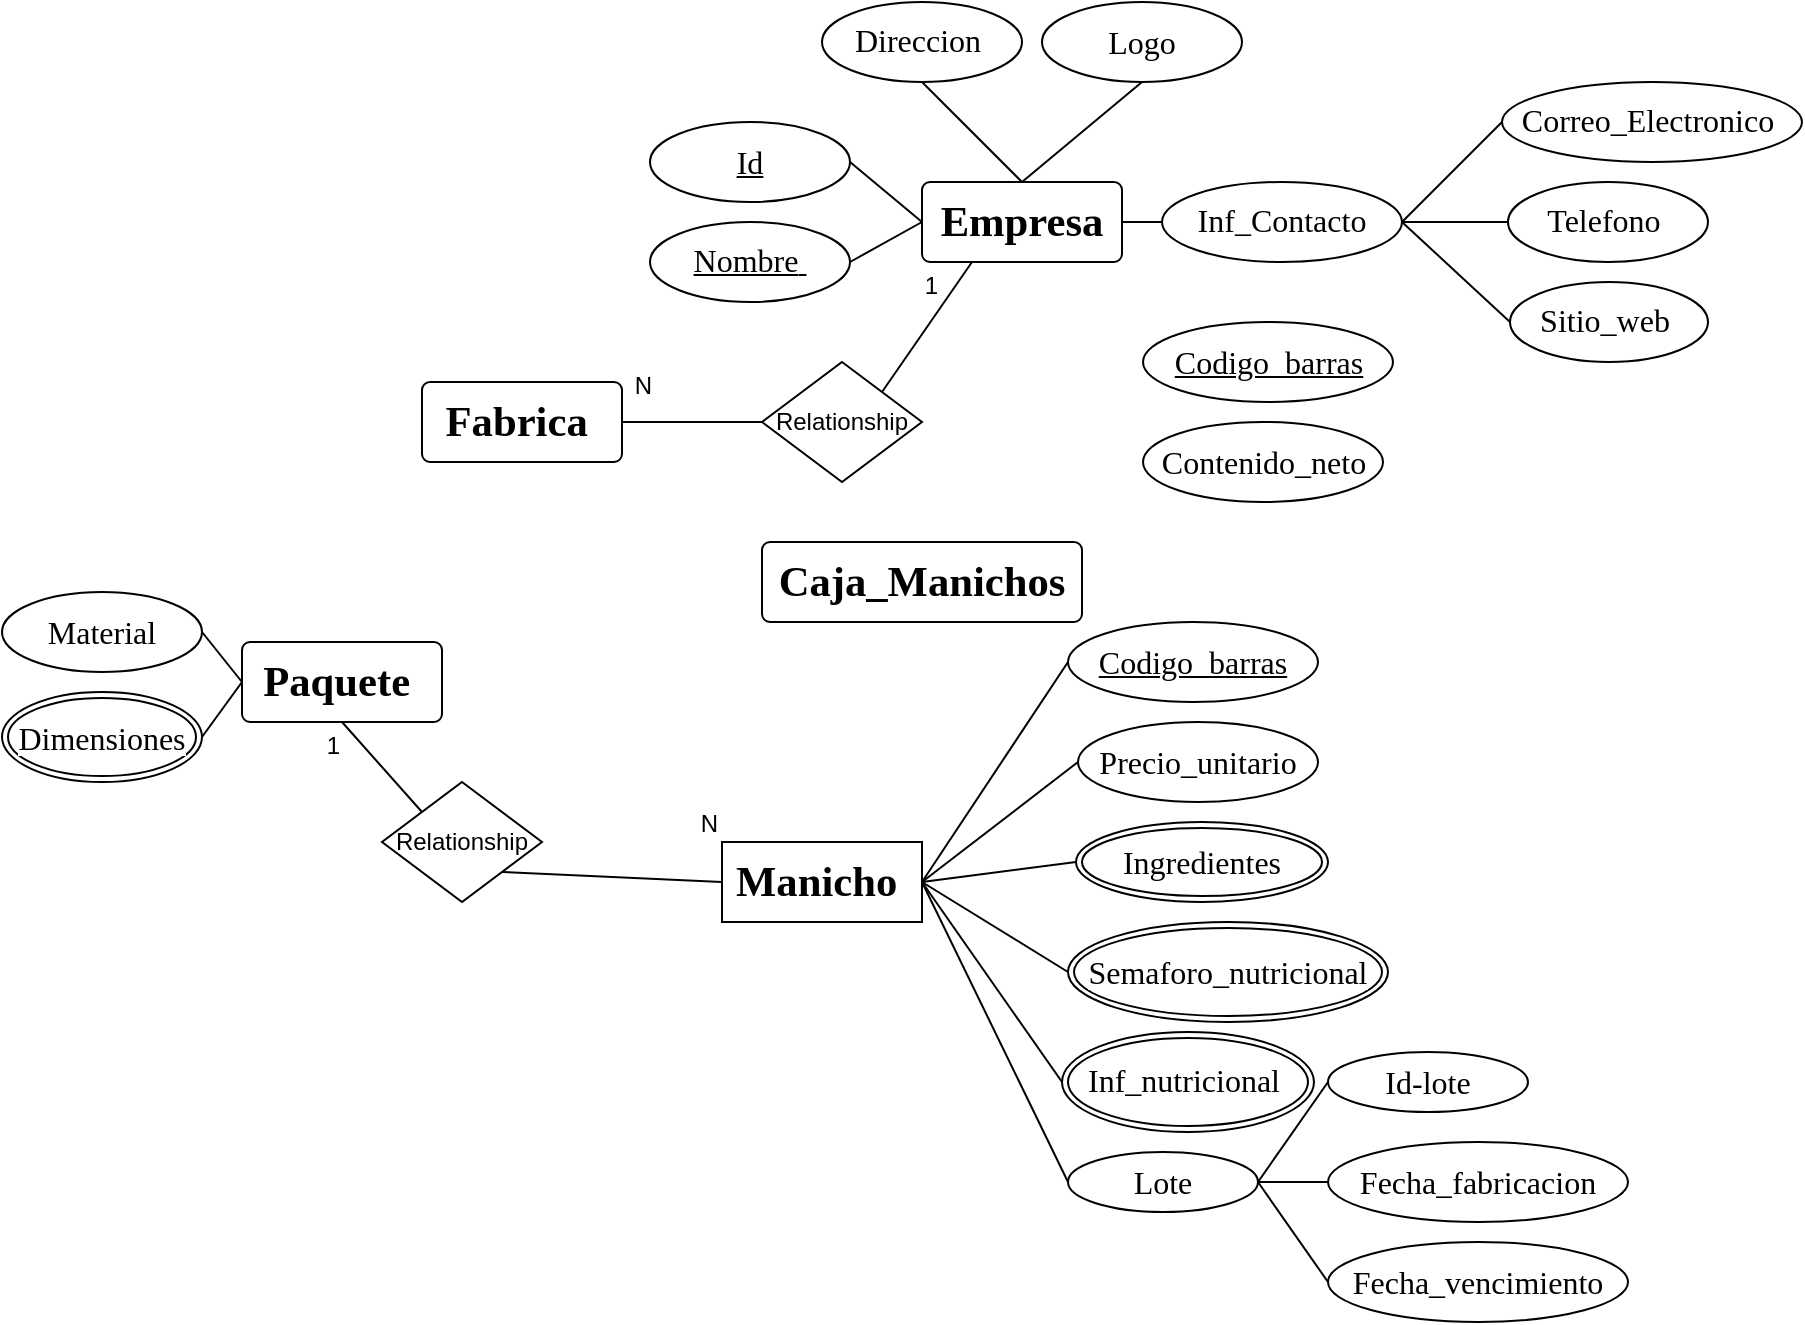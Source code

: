 <mxfile version="25.0.1">
  <diagram name="Página-1" id="6qUg1oYqnROrhwcaI_9E">
    <mxGraphModel dx="1120" dy="468" grid="1" gridSize="10" guides="1" tooltips="1" connect="1" arrows="1" fold="1" page="1" pageScale="1" pageWidth="827" pageHeight="1169" math="0" shadow="0">
      <root>
        <mxCell id="0" />
        <mxCell id="1" parent="0" />
        <mxCell id="Achjpn-_XmZuxDq3fCtZ-1" value="&lt;span style=&quot;-webkit-user-drag: none; -webkit-tap-highlight-color: transparent; margin: 0px; padding: 0px; user-select: text; font-size: 16pt; text-align: left; white-space-collapse: preserve; background-color: rgb(255, 255, 255); line-height: 29.062px; font-family: &amp;quot;Times New Roman&amp;quot;, &amp;quot;Times New Roman_EmbeddedFont&amp;quot;, &amp;quot;Times New Roman_MSFontService&amp;quot;, serif; font-weight: bold; font-variant-ligatures: none !important;&quot; class=&quot;TextRun SCXW74361464 BCX0&quot; lang=&quot;ES-ES&quot; data-contrast=&quot;auto&quot;&gt;&lt;span style=&quot;-webkit-user-drag: none; -webkit-tap-highlight-color: transparent; margin: 0px; padding: 0px; user-select: text;&quot; class=&quot;NormalTextRun SCXW74361464 BCX0&quot;&gt;Manicho&lt;/span&gt;&lt;/span&gt;&lt;span style=&quot;-webkit-user-drag: none; -webkit-tap-highlight-color: transparent; margin: 0px; padding: 0px; user-select: text; font-size: 16pt; text-align: left; white-space-collapse: preserve; background-color: rgb(255, 255, 255); line-height: 29.062px; font-family: &amp;quot;Times New Roman&amp;quot;, &amp;quot;Times New Roman_EmbeddedFont&amp;quot;, &amp;quot;Times New Roman_MSFontService&amp;quot;, serif;&quot; data-ccp-props=&quot;{}&quot; class=&quot;EOP SCXW74361464 BCX0&quot;&gt;&amp;nbsp;&lt;/span&gt;" style="whiteSpace=wrap;html=1;align=center;" vertex="1" parent="1">
          <mxGeometry x="450" y="460" width="100" height="40" as="geometry" />
        </mxCell>
        <mxCell id="Achjpn-_XmZuxDq3fCtZ-3" value="&lt;span style=&quot;white-space-collapse: preserve; -webkit-user-drag: none; -webkit-tap-highlight-color: transparent; margin: 0px; padding: 0px; user-select: text; font-size: 16pt; text-align: left; background-color: rgb(255, 255, 255); line-height: 29.062px; font-family: &amp;quot;Times New Roman&amp;quot;, &amp;quot;Times New Roman_EmbeddedFont&amp;quot;, &amp;quot;Times New Roman_MSFontService&amp;quot;, serif; font-weight: bold; font-variant-ligatures: none !important;&quot; class=&quot;TextRun SCXW247055839 BCX0&quot; lang=&quot;ES-ES&quot; data-contrast=&quot;auto&quot;&gt;&lt;span style=&quot;-webkit-user-drag: none; -webkit-tap-highlight-color: transparent; margin: 0px; padding: 0px; user-select: text;&quot; class=&quot;NormalTextRun SCXW247055839 BCX0&quot;&gt;Fabrica&lt;/span&gt;&lt;/span&gt;&lt;span style=&quot;white-space-collapse: preserve; -webkit-user-drag: none; -webkit-tap-highlight-color: transparent; margin: 0px; padding: 0px; user-select: text; font-size: 16pt; text-align: left; background-color: rgb(255, 255, 255); line-height: 29.062px; font-family: &amp;quot;Times New Roman&amp;quot;, &amp;quot;Times New Roman_EmbeddedFont&amp;quot;, &amp;quot;Times New Roman_MSFontService&amp;quot;, serif;&quot; data-ccp-props=&quot;{}&quot; class=&quot;EOP SCXW247055839 BCX0&quot;&gt;&amp;nbsp;&lt;/span&gt;" style="rounded=1;arcSize=10;whiteSpace=wrap;html=1;align=center;" vertex="1" parent="1">
          <mxGeometry x="300" y="230" width="100" height="40" as="geometry" />
        </mxCell>
        <mxCell id="Achjpn-_XmZuxDq3fCtZ-5" value="&lt;span style=&quot;-webkit-user-drag: none; -webkit-tap-highlight-color: transparent; margin: 0px; padding: 0px; user-select: text; font-size: 12pt; text-align: left; white-space-collapse: preserve; background-color: rgb(255, 255, 255); line-height: 20.925px; font-family: &amp;quot;Times New Roman&amp;quot;, &amp;quot;Times New Roman_EmbeddedFont&amp;quot;, &amp;quot;Times New Roman_MSFontService&amp;quot;, serif; font-variant-ligatures: none !important;&quot; class=&quot;TextRun SCXW205281386 BCX0&quot; lang=&quot;ES-ES&quot; data-contrast=&quot;auto&quot;&gt;&lt;span style=&quot;-webkit-user-drag: none; -webkit-tap-highlight-color: transparent; margin: 0px; padding: 0px; user-select: text;&quot; class=&quot;NormalTextRun SCXW205281386 BCX0&quot;&gt;Direccion&lt;/span&gt;&lt;/span&gt;&lt;span style=&quot;-webkit-user-drag: none; -webkit-tap-highlight-color: transparent; margin: 0px; padding: 0px; user-select: text; font-size: 12pt; text-align: left; white-space-collapse: preserve; background-color: rgb(255, 255, 255); line-height: 20.925px; font-family: &amp;quot;Times New Roman&amp;quot;, &amp;quot;Times New Roman_EmbeddedFont&amp;quot;, &amp;quot;Times New Roman_MSFontService&amp;quot;, serif;&quot; data-ccp-props=&quot;{&amp;quot;134233117&amp;quot;:false,&amp;quot;134233118&amp;quot;:false,&amp;quot;335559738&amp;quot;:0,&amp;quot;335559739&amp;quot;:0}&quot; class=&quot;EOP SCXW205281386 BCX0&quot;&gt;&amp;nbsp;&lt;/span&gt;" style="ellipse;whiteSpace=wrap;html=1;align=center;" vertex="1" parent="1">
          <mxGeometry x="500" y="40" width="100" height="40" as="geometry" />
        </mxCell>
        <mxCell id="Achjpn-_XmZuxDq3fCtZ-7" value="&lt;span style=&quot;white-space-collapse: preserve; -webkit-user-drag: none; -webkit-tap-highlight-color: transparent; margin: 0px; padding: 0px; user-select: text; font-size: 12pt; text-align: left; background-color: rgb(255, 255, 255); line-height: 20.925px; font-family: &amp;quot;Times New Roman&amp;quot;, &amp;quot;Times New Roman_EmbeddedFont&amp;quot;, &amp;quot;Times New Roman_MSFontService&amp;quot;, serif; font-variant-ligatures: none !important;&quot; class=&quot;TextRun SCXW36258170 BCX0&quot; lang=&quot;ES-ES&quot; data-contrast=&quot;auto&quot;&gt;&lt;span style=&quot;-webkit-user-drag: none; -webkit-tap-highlight-color: transparent; margin: 0px; padding: 0px; user-select: text;&quot; class=&quot;NormalTextRun SCXW36258170 BCX0&quot;&gt;Telefono&lt;/span&gt;&lt;/span&gt;&lt;span style=&quot;white-space-collapse: preserve; -webkit-user-drag: none; -webkit-tap-highlight-color: transparent; margin: 0px; padding: 0px; user-select: text; font-size: 12pt; text-align: left; background-color: rgb(255, 255, 255); line-height: 20.925px; font-family: &amp;quot;Times New Roman&amp;quot;, &amp;quot;Times New Roman_EmbeddedFont&amp;quot;, &amp;quot;Times New Roman_MSFontService&amp;quot;, serif;&quot; data-ccp-props=&quot;{&amp;quot;134233117&amp;quot;:false,&amp;quot;134233118&amp;quot;:false,&amp;quot;335559738&amp;quot;:0,&amp;quot;335559739&amp;quot;:0}&quot; class=&quot;EOP SCXW36258170 BCX0&quot;&gt;&amp;nbsp;&lt;/span&gt;" style="ellipse;whiteSpace=wrap;html=1;align=center;" vertex="1" parent="1">
          <mxGeometry x="843" y="130" width="100" height="40" as="geometry" />
        </mxCell>
        <mxCell id="Achjpn-_XmZuxDq3fCtZ-8" value="&lt;span style=&quot;-webkit-user-drag: none; -webkit-tap-highlight-color: transparent; margin: 0px; padding: 0px; user-select: text; font-size: 12pt; text-align: left; white-space-collapse: preserve; background-color: rgb(255, 255, 255); line-height: 20.925px; font-family: &amp;quot;Times New Roman&amp;quot;, &amp;quot;Times New Roman_EmbeddedFont&amp;quot;, &amp;quot;Times New Roman_MSFontService&amp;quot;, serif; font-variant-ligatures: none !important;&quot; class=&quot;TextRun SCXW66693888 BCX0&quot; lang=&quot;ES-ES&quot; data-contrast=&quot;auto&quot;&gt;&lt;span style=&quot;-webkit-user-drag: none; -webkit-tap-highlight-color: transparent; margin: 0px; padding: 0px; user-select: text;&quot; class=&quot;NormalTextRun SCXW66693888 BCX0&quot;&gt;Nombre&lt;/span&gt;&lt;/span&gt;&lt;span style=&quot;-webkit-user-drag: none; -webkit-tap-highlight-color: transparent; margin: 0px; padding: 0px; user-select: text; font-size: 12pt; text-align: left; white-space-collapse: preserve; background-color: rgb(255, 255, 255); line-height: 20.925px; font-family: &amp;quot;Times New Roman&amp;quot;, &amp;quot;Times New Roman_EmbeddedFont&amp;quot;, &amp;quot;Times New Roman_MSFontService&amp;quot;, serif;&quot; data-ccp-props=&quot;{&amp;quot;134233117&amp;quot;:false,&amp;quot;134233118&amp;quot;:false,&amp;quot;335559738&amp;quot;:0,&amp;quot;335559739&amp;quot;:0}&quot; class=&quot;EOP SCXW66693888 BCX0&quot;&gt;&amp;nbsp;&lt;/span&gt;" style="ellipse;whiteSpace=wrap;html=1;align=center;fontStyle=4;" vertex="1" parent="1">
          <mxGeometry x="414" y="150" width="100" height="40" as="geometry" />
        </mxCell>
        <mxCell id="Achjpn-_XmZuxDq3fCtZ-10" value="" style="endArrow=none;html=1;rounded=0;exitX=0.5;exitY=1;exitDx=0;exitDy=0;entryX=0.5;entryY=0;entryDx=0;entryDy=0;" edge="1" parent="1" source="Achjpn-_XmZuxDq3fCtZ-5" target="Achjpn-_XmZuxDq3fCtZ-17">
          <mxGeometry relative="1" as="geometry">
            <mxPoint x="600" y="240" as="sourcePoint" />
            <mxPoint x="580" y="110" as="targetPoint" />
          </mxGeometry>
        </mxCell>
        <mxCell id="Achjpn-_XmZuxDq3fCtZ-11" value="" style="endArrow=none;html=1;rounded=0;exitX=1;exitY=0.5;exitDx=0;exitDy=0;entryX=0;entryY=0.5;entryDx=0;entryDy=0;" edge="1" parent="1" source="Achjpn-_XmZuxDq3fCtZ-8" target="Achjpn-_XmZuxDq3fCtZ-17">
          <mxGeometry relative="1" as="geometry">
            <mxPoint x="450" y="196.32" as="sourcePoint" />
            <mxPoint x="540" y="160" as="targetPoint" />
          </mxGeometry>
        </mxCell>
        <mxCell id="Achjpn-_XmZuxDq3fCtZ-13" value="&lt;span style=&quot;-webkit-user-drag: none; -webkit-tap-highlight-color: transparent; margin: 0px; padding: 0px; user-select: text; font-size: 16pt; text-align: left; white-space-collapse: preserve; background-color: rgb(255, 255, 255); line-height: 29.062px; font-family: &amp;quot;Times New Roman&amp;quot;, &amp;quot;Times New Roman_EmbeddedFont&amp;quot;, &amp;quot;Times New Roman_MSFontService&amp;quot;, serif; font-weight: bold; font-variant-ligatures: none !important;&quot; class=&quot;TextRun SCXW238190948 BCX0&quot; lang=&quot;ES-ES&quot; data-contrast=&quot;auto&quot;&gt;&lt;span style=&quot;-webkit-user-drag: none; -webkit-tap-highlight-color: transparent; margin: 0px; padding: 0px; user-select: text;&quot; class=&quot;NormalTextRun SCXW238190948 BCX0&quot;&gt;Paquete&lt;/span&gt;&lt;/span&gt;&lt;span style=&quot;-webkit-user-drag: none; -webkit-tap-highlight-color: transparent; margin: 0px; padding: 0px; user-select: text; font-size: 16pt; text-align: left; white-space-collapse: preserve; background-color: rgb(255, 255, 255); line-height: 29.062px; font-family: &amp;quot;Times New Roman&amp;quot;, &amp;quot;Times New Roman_EmbeddedFont&amp;quot;, &amp;quot;Times New Roman_MSFontService&amp;quot;, serif;&quot; data-ccp-props=&quot;{}&quot; class=&quot;EOP SCXW238190948 BCX0&quot;&gt;&amp;nbsp;&lt;/span&gt;" style="rounded=1;arcSize=10;whiteSpace=wrap;html=1;align=center;" vertex="1" parent="1">
          <mxGeometry x="210" y="360" width="100" height="40" as="geometry" />
        </mxCell>
        <mxCell id="Achjpn-_XmZuxDq3fCtZ-14" value="&lt;span style=&quot;-webkit-user-drag: none; -webkit-tap-highlight-color: transparent; margin: 0px; padding: 0px; user-select: text; font-size: 12pt; text-align: left; white-space-collapse: preserve; background-color: rgb(255, 255, 255); line-height: 20.925px; font-family: &amp;quot;Times New Roman&amp;quot;, &amp;quot;Times New Roman_EmbeddedFont&amp;quot;, &amp;quot;Times New Roman_MSFontService&amp;quot;, serif; font-variant-ligatures: none !important;&quot; class=&quot;TextRun SCXW69814280 BCX0&quot; lang=&quot;ES-ES&quot; data-contrast=&quot;auto&quot;&gt;&lt;span style=&quot;-webkit-user-drag: none; -webkit-tap-highlight-color: transparent; margin: 0px; padding: 0px; user-select: text;&quot; class=&quot;NormalTextRun SCXW69814280 BCX0&quot;&gt;Sitio_web&lt;/span&gt;&lt;/span&gt;&lt;span style=&quot;-webkit-user-drag: none; -webkit-tap-highlight-color: transparent; margin: 0px; padding: 0px; user-select: text; font-size: 12pt; text-align: left; white-space-collapse: preserve; background-color: rgb(255, 255, 255); line-height: 20.925px; font-family: &amp;quot;Times New Roman&amp;quot;, &amp;quot;Times New Roman_EmbeddedFont&amp;quot;, &amp;quot;Times New Roman_MSFontService&amp;quot;, serif;&quot; data-ccp-props=&quot;{&amp;quot;134233117&amp;quot;:false,&amp;quot;134233118&amp;quot;:false,&amp;quot;335559738&amp;quot;:0,&amp;quot;335559739&amp;quot;:0}&quot; class=&quot;EOP SCXW69814280 BCX0&quot;&gt;&amp;nbsp;&lt;/span&gt;" style="ellipse;whiteSpace=wrap;html=1;align=center;" vertex="1" parent="1">
          <mxGeometry x="844" y="180" width="99" height="40" as="geometry" />
        </mxCell>
        <mxCell id="Achjpn-_XmZuxDq3fCtZ-17" value="&lt;div style=&quot;text-align: left;&quot;&gt;&lt;font face=&quot;Times New Roman, Times New Roman_EmbeddedFont, Times New Roman_MSFontService, serif&quot;&gt;&lt;span style=&quot;font-size: 21.333px; font-variant-ligatures: none; white-space-collapse: preserve; background-color: rgb(255, 255, 255);&quot;&gt;&lt;b&gt;Empresa&lt;/b&gt;&lt;/span&gt;&lt;/font&gt;&lt;/div&gt;" style="rounded=1;arcSize=10;whiteSpace=wrap;html=1;align=center;" vertex="1" parent="1">
          <mxGeometry x="550" y="130" width="100" height="40" as="geometry" />
        </mxCell>
        <mxCell id="Achjpn-_XmZuxDq3fCtZ-18" value="&lt;span style=&quot;-webkit-user-drag: none; -webkit-tap-highlight-color: transparent; margin: 0px; padding: 0px; user-select: text; font-size: 12pt; text-align: left; white-space-collapse: preserve; background-color: rgb(255, 255, 255); line-height: 20.925px; font-family: &amp;quot;Times New Roman&amp;quot;, &amp;quot;Times New Roman_EmbeddedFont&amp;quot;, &amp;quot;Times New Roman_MSFontService&amp;quot;, serif; font-variant-ligatures: none !important;&quot; class=&quot;TextRun SCXW17184764 BCX0&quot; lang=&quot;ES-ES&quot; data-contrast=&quot;auto&quot;&gt;&lt;span style=&quot;-webkit-user-drag: none; -webkit-tap-highlight-color: transparent; margin: 0px; padding: 0px; user-select: text;&quot; class=&quot;NormalTextRun SCXW17184764 BCX0&quot;&gt;Correo&lt;/span&gt;&lt;span style=&quot;-webkit-user-drag: none; -webkit-tap-highlight-color: transparent; margin: 0px; padding: 0px; user-select: text;&quot; class=&quot;NormalTextRun SCXW17184764 BCX0&quot;&gt;_Electronico&lt;/span&gt;&lt;/span&gt;&lt;span style=&quot;-webkit-user-drag: none; -webkit-tap-highlight-color: transparent; margin: 0px; padding: 0px; user-select: text; font-size: 12pt; text-align: left; white-space-collapse: preserve; background-color: rgb(255, 255, 255); line-height: 20.925px; font-family: &amp;quot;Times New Roman&amp;quot;, &amp;quot;Times New Roman_EmbeddedFont&amp;quot;, &amp;quot;Times New Roman_MSFontService&amp;quot;, serif;&quot; data-ccp-props=&quot;{&amp;quot;134233117&amp;quot;:false,&amp;quot;134233118&amp;quot;:false,&amp;quot;335559738&amp;quot;:0,&amp;quot;335559739&amp;quot;:0}&quot; class=&quot;EOP SCXW17184764 BCX0&quot;&gt;&amp;nbsp;&lt;/span&gt;" style="ellipse;whiteSpace=wrap;html=1;align=center;" vertex="1" parent="1">
          <mxGeometry x="840" y="80" width="150" height="40" as="geometry" />
        </mxCell>
        <mxCell id="Achjpn-_XmZuxDq3fCtZ-21" value="&lt;div style=&quot;text-align: left;&quot;&gt;&lt;font face=&quot;Times New Roman, Times New Roman_EmbeddedFont, Times New Roman_MSFontService, serif&quot;&gt;&lt;span style=&quot;font-size: 16px; font-variant-ligatures: none; white-space-collapse: preserve; background-color: rgb(255, 255, 255);&quot;&gt;Id&lt;/span&gt;&lt;/font&gt;&lt;/div&gt;" style="ellipse;whiteSpace=wrap;html=1;align=center;fontStyle=4;" vertex="1" parent="1">
          <mxGeometry x="414" y="100" width="100" height="40" as="geometry" />
        </mxCell>
        <mxCell id="Achjpn-_XmZuxDq3fCtZ-24" value="" style="endArrow=none;html=1;rounded=0;exitX=1;exitY=0.5;exitDx=0;exitDy=0;entryX=0;entryY=0.5;entryDx=0;entryDy=0;" edge="1" parent="1" source="Achjpn-_XmZuxDq3fCtZ-21" target="Achjpn-_XmZuxDq3fCtZ-17">
          <mxGeometry relative="1" as="geometry">
            <mxPoint x="524" y="160" as="sourcePoint" />
            <mxPoint x="530" y="140" as="targetPoint" />
          </mxGeometry>
        </mxCell>
        <mxCell id="Achjpn-_XmZuxDq3fCtZ-25" value="" style="endArrow=none;html=1;rounded=0;exitX=0;exitY=0.5;exitDx=0;exitDy=0;entryX=1;entryY=0.5;entryDx=0;entryDy=0;" edge="1" parent="1" source="Achjpn-_XmZuxDq3fCtZ-18" target="Achjpn-_XmZuxDq3fCtZ-66">
          <mxGeometry relative="1" as="geometry">
            <mxPoint x="610" y="90" as="sourcePoint" />
            <mxPoint x="690" y="150" as="targetPoint" />
            <Array as="points" />
          </mxGeometry>
        </mxCell>
        <mxCell id="Achjpn-_XmZuxDq3fCtZ-26" value="" style="endArrow=none;html=1;rounded=0;exitX=0;exitY=0.5;exitDx=0;exitDy=0;entryX=1;entryY=0.5;entryDx=0;entryDy=0;" edge="1" parent="1" source="Achjpn-_XmZuxDq3fCtZ-7" target="Achjpn-_XmZuxDq3fCtZ-66">
          <mxGeometry relative="1" as="geometry">
            <mxPoint x="687" y="110" as="sourcePoint" />
            <mxPoint x="690" y="150" as="targetPoint" />
            <Array as="points" />
          </mxGeometry>
        </mxCell>
        <mxCell id="Achjpn-_XmZuxDq3fCtZ-27" value="" style="endArrow=none;html=1;rounded=0;exitX=0;exitY=0.5;exitDx=0;exitDy=0;entryX=1;entryY=0.5;entryDx=0;entryDy=0;" edge="1" parent="1" source="Achjpn-_XmZuxDq3fCtZ-14" target="Achjpn-_XmZuxDq3fCtZ-66">
          <mxGeometry relative="1" as="geometry">
            <mxPoint x="690" y="160" as="sourcePoint" />
            <mxPoint x="690" y="150" as="targetPoint" />
            <Array as="points" />
          </mxGeometry>
        </mxCell>
        <mxCell id="Achjpn-_XmZuxDq3fCtZ-28" value="Relationship" style="shape=rhombus;perimeter=rhombusPerimeter;whiteSpace=wrap;html=1;align=center;" vertex="1" parent="1">
          <mxGeometry x="470" y="220" width="80" height="60" as="geometry" />
        </mxCell>
        <mxCell id="Achjpn-_XmZuxDq3fCtZ-29" value="" style="endArrow=none;html=1;rounded=0;exitX=1;exitY=0;exitDx=0;exitDy=0;entryX=0.25;entryY=1;entryDx=0;entryDy=0;" edge="1" parent="1" source="Achjpn-_XmZuxDq3fCtZ-28" target="Achjpn-_XmZuxDq3fCtZ-17">
          <mxGeometry relative="1" as="geometry">
            <mxPoint x="560" y="180" as="sourcePoint" />
            <mxPoint x="560" y="190" as="targetPoint" />
          </mxGeometry>
        </mxCell>
        <mxCell id="Achjpn-_XmZuxDq3fCtZ-30" value="1" style="resizable=0;html=1;whiteSpace=wrap;align=right;verticalAlign=bottom;" connectable="0" vertex="1" parent="Achjpn-_XmZuxDq3fCtZ-29">
          <mxGeometry x="1" relative="1" as="geometry">
            <mxPoint x="-15" y="20" as="offset" />
          </mxGeometry>
        </mxCell>
        <mxCell id="Achjpn-_XmZuxDq3fCtZ-31" value="" style="endArrow=none;html=1;rounded=0;exitX=0;exitY=0.5;exitDx=0;exitDy=0;entryX=1;entryY=0.5;entryDx=0;entryDy=0;" edge="1" parent="1" source="Achjpn-_XmZuxDq3fCtZ-28" target="Achjpn-_XmZuxDq3fCtZ-3">
          <mxGeometry relative="1" as="geometry">
            <mxPoint x="560" y="180" as="sourcePoint" />
            <mxPoint x="720" y="180" as="targetPoint" />
          </mxGeometry>
        </mxCell>
        <mxCell id="Achjpn-_XmZuxDq3fCtZ-32" value="N" style="resizable=0;html=1;whiteSpace=wrap;align=right;verticalAlign=bottom;" connectable="0" vertex="1" parent="Achjpn-_XmZuxDq3fCtZ-31">
          <mxGeometry x="1" relative="1" as="geometry">
            <mxPoint x="16" y="-10" as="offset" />
          </mxGeometry>
        </mxCell>
        <mxCell id="Achjpn-_XmZuxDq3fCtZ-33" value="Relationship" style="shape=rhombus;perimeter=rhombusPerimeter;whiteSpace=wrap;html=1;align=center;" vertex="1" parent="1">
          <mxGeometry x="280" y="430" width="80" height="60" as="geometry" />
        </mxCell>
        <mxCell id="Achjpn-_XmZuxDq3fCtZ-35" value="" style="endArrow=none;html=1;rounded=0;exitX=1;exitY=1;exitDx=0;exitDy=0;entryX=0;entryY=0.5;entryDx=0;entryDy=0;" edge="1" parent="1" source="Achjpn-_XmZuxDq3fCtZ-33" target="Achjpn-_XmZuxDq3fCtZ-1">
          <mxGeometry relative="1" as="geometry">
            <mxPoint x="474.03" y="350" as="sourcePoint" />
            <mxPoint x="328.03" y="430" as="targetPoint" />
          </mxGeometry>
        </mxCell>
        <mxCell id="Achjpn-_XmZuxDq3fCtZ-36" value="N" style="resizable=0;html=1;whiteSpace=wrap;align=right;verticalAlign=bottom;" connectable="0" vertex="1" parent="Achjpn-_XmZuxDq3fCtZ-35">
          <mxGeometry x="1" relative="1" as="geometry">
            <mxPoint y="-20" as="offset" />
          </mxGeometry>
        </mxCell>
        <mxCell id="Achjpn-_XmZuxDq3fCtZ-37" value="" style="endArrow=none;html=1;rounded=0;exitX=0;exitY=0;exitDx=0;exitDy=0;entryX=0.5;entryY=1;entryDx=0;entryDy=0;" edge="1" parent="1" source="Achjpn-_XmZuxDq3fCtZ-33" target="Achjpn-_XmZuxDq3fCtZ-13">
          <mxGeometry relative="1" as="geometry">
            <mxPoint x="464.03" y="422.5" as="sourcePoint" />
            <mxPoint x="509.03" y="357.5" as="targetPoint" />
          </mxGeometry>
        </mxCell>
        <mxCell id="Achjpn-_XmZuxDq3fCtZ-38" value="1" style="resizable=0;html=1;whiteSpace=wrap;align=right;verticalAlign=bottom;" connectable="0" vertex="1" parent="Achjpn-_XmZuxDq3fCtZ-37">
          <mxGeometry x="1" relative="1" as="geometry">
            <mxPoint y="20" as="offset" />
          </mxGeometry>
        </mxCell>
        <mxCell id="Achjpn-_XmZuxDq3fCtZ-39" value="&lt;div style=&quot;text-align: left;&quot;&gt;&lt;font face=&quot;Times New Roman, Times New Roman_EmbeddedFont, Times New Roman_MSFontService, serif&quot;&gt;&lt;span style=&quot;font-size: 16px; font-variant-ligatures: none; white-space-collapse: preserve; background-color: rgb(255, 255, 255);&quot;&gt;Logo&lt;/span&gt;&lt;/font&gt;&lt;/div&gt;" style="ellipse;whiteSpace=wrap;html=1;align=center;" vertex="1" parent="1">
          <mxGeometry x="610" y="40" width="100" height="40" as="geometry" />
        </mxCell>
        <mxCell id="Achjpn-_XmZuxDq3fCtZ-41" value="" style="endArrow=none;html=1;rounded=0;exitX=0.5;exitY=1;exitDx=0;exitDy=0;entryX=0.5;entryY=0;entryDx=0;entryDy=0;" edge="1" parent="1" source="Achjpn-_XmZuxDq3fCtZ-39" target="Achjpn-_XmZuxDq3fCtZ-17">
          <mxGeometry relative="1" as="geometry">
            <mxPoint x="560" y="90" as="sourcePoint" />
            <mxPoint x="610" y="140" as="targetPoint" />
          </mxGeometry>
        </mxCell>
        <mxCell id="Achjpn-_XmZuxDq3fCtZ-44" value="&lt;div style=&quot;text-align: left;&quot;&gt;&lt;font face=&quot;Times New Roman, Times New Roman_EmbeddedFont, Times New Roman_MSFontService, serif&quot;&gt;&lt;span style=&quot;font-size: 16px; font-variant-ligatures: none; white-space-collapse: preserve; background-color: rgb(255, 255, 255);&quot;&gt;Lote&lt;/span&gt;&lt;/font&gt;&lt;/div&gt;" style="ellipse;whiteSpace=wrap;html=1;align=center;" vertex="1" parent="1">
          <mxGeometry x="623" y="615" width="95" height="30" as="geometry" />
        </mxCell>
        <mxCell id="Achjpn-_XmZuxDq3fCtZ-45" value="&lt;div style=&quot;text-align: left;&quot;&gt;&lt;font face=&quot;Times New Roman, Times New Roman_EmbeddedFont, Times New Roman_MSFontService, serif&quot;&gt;&lt;span style=&quot;font-size: 16px; font-variant-ligatures: none; white-space-collapse: preserve; background-color: rgb(255, 255, 255);&quot;&gt;Id-lote&lt;/span&gt;&lt;/font&gt;&lt;/div&gt;" style="ellipse;whiteSpace=wrap;html=1;align=center;" vertex="1" parent="1">
          <mxGeometry x="753" y="565" width="100" height="30" as="geometry" />
        </mxCell>
        <mxCell id="Achjpn-_XmZuxDq3fCtZ-46" value="&lt;div style=&quot;text-align: left;&quot;&gt;&lt;font face=&quot;Times New Roman, Times New Roman_EmbeddedFont, Times New Roman_MSFontService, serif&quot;&gt;&lt;span style=&quot;font-size: 16px; font-variant-ligatures: none; white-space-collapse: preserve; background-color: rgb(255, 255, 255);&quot;&gt;Fecha_&lt;/span&gt;&lt;/font&gt;&lt;span style=&quot;color: rgba(0, 0, 0, 0); font-family: monospace; font-size: 0px; text-wrap-mode: nowrap; background-color: initial;&quot;&gt;%3CmxGraphModel%3E%3Croot%3E%3CmxCell%20id%3D%220%22%2F%3E%3CmxCell%20id%3D%221%22%20parent%3D%220%22%2F%3E%3CmxCell%20id%3D%222%22%20value%3D%22%26lt%3Bdiv%20style%3D%26quot%3Btext-align%3A%20left%3B%26quot%3B%26gt%3B%26lt%3Bfont%20face%3D%26quot%3BTimes%20New%20Roman%2C%20Times%20New%20Roman_EmbeddedFont%2C%20Times%20New%20Roman_MSFontService%2C%20serif%26quot%3B%26gt%3B%26lt%3Bspan%20style%3D%26quot%3Bfont-size%3A%2016px%3B%20font-variant-ligatures%3A%20none%3B%20white-space-collapse%3A%20preserve%3B%20background-color%3A%20rgb(255%2C%20255%2C%20255)%3B%26quot%3B%26gt%3BId-lote%26lt%3B%2Fspan%26gt%3B%26lt%3B%2Ffont%26gt%3B%26lt%3B%2Fdiv%26gt%3B%22%20style%3D%22ellipse%3BwhiteSpace%3Dwrap%3Bhtml%3D1%3Balign%3Dcenter%3B%22%20vertex%3D%221%22%20parent%3D%221%22%3E%3CmxGeometry%20x%3D%22750%22%20y%3D%22340%22%20width%3D%2290%22%20height%3D%2240%22%20as%3D%22geometry%22%2F%3E%3C%2FmxCell%3E%3C%2Froot%3E%3C%2FmxGraphModel%3E&lt;/span&gt;&lt;span style=&quot;background-color: rgb(255, 255, 255); font-size: 16px; font-variant-ligatures: none; white-space-collapse: preserve; font-family: &amp;quot;Times New Roman&amp;quot;, &amp;quot;Times New Roman_EmbeddedFont&amp;quot;, &amp;quot;Times New Roman_MSFontService&amp;quot;, serif;&quot;&gt;fabricacion&lt;/span&gt;&lt;/div&gt;" style="ellipse;whiteSpace=wrap;html=1;align=center;" vertex="1" parent="1">
          <mxGeometry x="753" y="610" width="150" height="40" as="geometry" />
        </mxCell>
        <mxCell id="Achjpn-_XmZuxDq3fCtZ-47" value="&lt;div style=&quot;text-align: left;&quot;&gt;&lt;font face=&quot;Times New Roman, Times New Roman_EmbeddedFont, Times New Roman_MSFontService, serif&quot;&gt;&lt;span style=&quot;font-size: 16px; font-variant-ligatures: none; white-space-collapse: preserve; background-color: rgb(255, 255, 255);&quot;&gt;Fecha_vencimiento&lt;/span&gt;&lt;/font&gt;&lt;span style=&quot;color: rgba(0, 0, 0, 0); font-family: monospace; font-size: 0px; text-wrap-mode: nowrap; background-color: initial;&quot;&gt;%3CmxGraphModel%3E%3Croot%3E%3CmxCell%20id%3D%220%22%2F%3E%3CmxCell%20id%3D%221%22%20parent%3D%220%22%2F%3E%3CmxCell%20id%3D%222%22%20value%3D%22%26lt%3Bdiv%20style%3D%26quot%3Btext-align%3A%20left%3B%26quot%3B%26gt%3B%26lt%3Bfont%20face%3D%26quot%3BTimes%20New%20Roman%2C%20Times%20New%20Roman_EmbeddedFont%2C%20Times%20New%20Roman_MSFontService%2C%20serif%26quot%3B%26gt%3B%26lt%3Bspan%20style%3D%26quot%3Bfont-size%3A%2016px%3B%20font-variant-ligatures%3A%20none%3B%20white-space-collapse%3A%20preserve%3B%20background-color%3A%20rgb(255%2C%20255%2C%20255)%3B%26quot%3B%26gt%3BId-lote%26lt%3B%2Fspan%26gt%3B%26lt%3B%2Ffont%26gt%3B%26lt%3B%2Fdiv%26gt%3B%22%20style%3D%22ellipse%3BwhiteSpace%3Dwrap%3Bhtml%3D1%3Balign%3Dcenter%3B%22%20vertex%3D%221%22%20parent%3D%221%22%3E%3CmxGeometry%20x%3D%22750%22%20y%3D%22340%22%20width%3D%2290%22%20height%3D%2240%22%20as%3D%22geometry%22%2F%3E%3C%2FmxCell%3E%3C%2Froot%3E%3C%2FmxGraphModel%v&lt;/span&gt;&lt;/div&gt;" style="ellipse;whiteSpace=wrap;html=1;align=center;" vertex="1" parent="1">
          <mxGeometry x="753" y="660" width="150" height="40" as="geometry" />
        </mxCell>
        <mxCell id="Achjpn-_XmZuxDq3fCtZ-48" value="" style="endArrow=none;html=1;rounded=0;exitX=0;exitY=0.5;exitDx=0;exitDy=0;entryX=1;entryY=0.5;entryDx=0;entryDy=0;" edge="1" parent="1" target="Achjpn-_XmZuxDq3fCtZ-44">
          <mxGeometry relative="1" as="geometry">
            <mxPoint x="753" y="680" as="sourcePoint" />
            <mxPoint x="708" y="700" as="targetPoint" />
            <Array as="points" />
          </mxGeometry>
        </mxCell>
        <mxCell id="Achjpn-_XmZuxDq3fCtZ-49" value="" style="endArrow=none;html=1;rounded=0;exitX=0;exitY=0.5;exitDx=0;exitDy=0;entryX=1;entryY=0.5;entryDx=0;entryDy=0;" edge="1" parent="1" source="Achjpn-_XmZuxDq3fCtZ-46" target="Achjpn-_XmZuxDq3fCtZ-44">
          <mxGeometry relative="1" as="geometry">
            <mxPoint x="763" y="720" as="sourcePoint" />
            <mxPoint x="733" y="660" as="targetPoint" />
            <Array as="points" />
          </mxGeometry>
        </mxCell>
        <mxCell id="Achjpn-_XmZuxDq3fCtZ-50" value="" style="endArrow=none;html=1;rounded=0;exitX=0;exitY=0.5;exitDx=0;exitDy=0;entryX=1;entryY=0.5;entryDx=0;entryDy=0;" edge="1" parent="1" source="Achjpn-_XmZuxDq3fCtZ-45" target="Achjpn-_XmZuxDq3fCtZ-44">
          <mxGeometry relative="1" as="geometry">
            <mxPoint x="763" y="720" as="sourcePoint" />
            <mxPoint x="733" y="660" as="targetPoint" />
            <Array as="points" />
          </mxGeometry>
        </mxCell>
        <mxCell id="Achjpn-_XmZuxDq3fCtZ-52" value="&lt;div style=&quot;text-align: left;&quot;&gt;&lt;font face=&quot;Times New Roman, Times New Roman_EmbeddedFont, Times New Roman_MSFontService, serif&quot;&gt;&lt;span style=&quot;font-size: 16px; font-variant-ligatures: none; white-space-collapse: preserve; background-color: rgb(255, 255, 255);&quot;&gt;Precio_unitario&lt;/span&gt;&lt;/font&gt;&lt;/div&gt;" style="ellipse;whiteSpace=wrap;html=1;align=center;" vertex="1" parent="1">
          <mxGeometry x="628" y="400" width="120" height="40" as="geometry" />
        </mxCell>
        <mxCell id="Achjpn-_XmZuxDq3fCtZ-53" value="&lt;span style=&quot;font-family: &amp;quot;Times New Roman&amp;quot;, &amp;quot;Times New Roman_EmbeddedFont&amp;quot;, &amp;quot;Times New Roman_MSFontService&amp;quot;, serif; font-size: 16px; font-variant-ligatures: none; text-align: left; white-space-collapse: preserve; background-color: rgb(255, 255, 255);&quot;&gt;Codigo_barras&lt;/span&gt;" style="ellipse;whiteSpace=wrap;html=1;align=center;fontStyle=4;" vertex="1" parent="1">
          <mxGeometry x="623" y="350" width="125" height="40" as="geometry" />
        </mxCell>
        <mxCell id="Achjpn-_XmZuxDq3fCtZ-54" value="&lt;span style=&quot;font-family: &amp;quot;Times New Roman&amp;quot;, &amp;quot;Times New Roman_EmbeddedFont&amp;quot;, &amp;quot;Times New Roman_MSFontService&amp;quot;, serif; font-size: 16px; font-variant-ligatures: none; text-align: left; white-space-collapse: preserve; background-color: rgb(255, 255, 255);&quot;&gt;Semaforo_nutricional&lt;/span&gt;" style="ellipse;shape=doubleEllipse;margin=3;whiteSpace=wrap;html=1;align=center;" vertex="1" parent="1">
          <mxGeometry x="623" y="500" width="160" height="50" as="geometry" />
        </mxCell>
        <mxCell id="Achjpn-_XmZuxDq3fCtZ-55" value="&lt;span style=&quot;white-space-collapse: preserve; -webkit-user-drag: none; -webkit-tap-highlight-color: transparent; margin: 0px; padding: 0px; user-select: text; font-size: 12pt; text-align: left; background-color: rgb(255, 255, 255); line-height: 20.925px; font-family: &amp;quot;Times New Roman&amp;quot;, &amp;quot;Times New Roman_EmbeddedFont&amp;quot;, &amp;quot;Times New Roman_MSFontService&amp;quot;, serif; font-variant-ligatures: none !important;&quot; class=&quot;TextRun SCXW69814280 BCX0&quot; lang=&quot;ES-ES&quot; data-contrast=&quot;auto&quot;&gt;&lt;span style=&quot;-webkit-user-drag: none; -webkit-tap-highlight-color: transparent; margin: 0px; padding: 0px; user-select: text;&quot; class=&quot;NormalTextRun SCXW69814280 BCX0&quot;&gt;Inf_nutricional&lt;/span&gt;&lt;/span&gt;&lt;span style=&quot;white-space-collapse: preserve; -webkit-user-drag: none; -webkit-tap-highlight-color: transparent; margin: 0px; padding: 0px; user-select: text; font-size: 12pt; text-align: left; background-color: rgb(255, 255, 255); line-height: 20.925px; font-family: &amp;quot;Times New Roman&amp;quot;, &amp;quot;Times New Roman_EmbeddedFont&amp;quot;, &amp;quot;Times New Roman_MSFontService&amp;quot;, serif;&quot; data-ccp-props=&quot;{&amp;quot;134233117&amp;quot;:false,&amp;quot;134233118&amp;quot;:false,&amp;quot;335559738&amp;quot;:0,&amp;quot;335559739&amp;quot;:0}&quot; class=&quot;EOP SCXW69814280 BCX0&quot;&gt;&amp;nbsp;&lt;/span&gt;" style="ellipse;shape=doubleEllipse;margin=3;whiteSpace=wrap;html=1;align=center;" vertex="1" parent="1">
          <mxGeometry x="620" y="555" width="126" height="50" as="geometry" />
        </mxCell>
        <mxCell id="Achjpn-_XmZuxDq3fCtZ-56" value="&lt;div style=&quot;text-align: left;&quot;&gt;&lt;font face=&quot;Times New Roman, Times New Roman_EmbeddedFont, Times New Roman_MSFontService, serif&quot;&gt;&lt;span style=&quot;font-size: 16px; font-variant-ligatures: none; white-space-collapse: preserve; background-color: rgb(255, 255, 255);&quot;&gt;Ingredientes&lt;/span&gt;&lt;/font&gt;&lt;/div&gt;" style="ellipse;shape=doubleEllipse;margin=3;whiteSpace=wrap;html=1;align=center;" vertex="1" parent="1">
          <mxGeometry x="627" y="450" width="126" height="40" as="geometry" />
        </mxCell>
        <mxCell id="Achjpn-_XmZuxDq3fCtZ-57" value="&lt;div style=&quot;text-align: left;&quot;&gt;&lt;font face=&quot;Times New Roman, Times New Roman_EmbeddedFont, Times New Roman_MSFontService, serif&quot;&gt;&lt;span style=&quot;font-size: 16px; font-variant-ligatures: none; white-space-collapse: preserve; background-color: rgb(255, 255, 255);&quot;&gt;Contenido_neto&lt;/span&gt;&lt;/font&gt;&lt;/div&gt;" style="ellipse;whiteSpace=wrap;html=1;align=center;" vertex="1" parent="1">
          <mxGeometry x="660.5" y="250" width="120" height="40" as="geometry" />
        </mxCell>
        <mxCell id="Achjpn-_XmZuxDq3fCtZ-59" value="" style="endArrow=none;html=1;rounded=0;exitX=0;exitY=0.5;exitDx=0;exitDy=0;entryX=1;entryY=0.5;entryDx=0;entryDy=0;" edge="1" parent="1" source="Achjpn-_XmZuxDq3fCtZ-53" target="Achjpn-_XmZuxDq3fCtZ-1">
          <mxGeometry relative="1" as="geometry">
            <mxPoint x="600" y="460" as="sourcePoint" />
            <mxPoint x="570" y="410" as="targetPoint" />
            <Array as="points" />
          </mxGeometry>
        </mxCell>
        <mxCell id="Achjpn-_XmZuxDq3fCtZ-60" value="" style="endArrow=none;html=1;rounded=0;exitX=0;exitY=0.5;exitDx=0;exitDy=0;entryX=1;entryY=0.5;entryDx=0;entryDy=0;" edge="1" parent="1" source="Achjpn-_XmZuxDq3fCtZ-52" target="Achjpn-_XmZuxDq3fCtZ-1">
          <mxGeometry relative="1" as="geometry">
            <mxPoint x="641" y="374" as="sourcePoint" />
            <mxPoint x="560" y="535" as="targetPoint" />
            <Array as="points" />
          </mxGeometry>
        </mxCell>
        <mxCell id="Achjpn-_XmZuxDq3fCtZ-61" value="" style="endArrow=none;html=1;rounded=0;exitX=0;exitY=0.5;exitDx=0;exitDy=0;entryX=1;entryY=0.5;entryDx=0;entryDy=0;" edge="1" parent="1" source="Achjpn-_XmZuxDq3fCtZ-56" target="Achjpn-_XmZuxDq3fCtZ-1">
          <mxGeometry relative="1" as="geometry">
            <mxPoint x="638" y="430" as="sourcePoint" />
            <mxPoint x="550" y="520" as="targetPoint" />
            <Array as="points" />
          </mxGeometry>
        </mxCell>
        <mxCell id="Achjpn-_XmZuxDq3fCtZ-62" value="" style="endArrow=none;html=1;rounded=0;exitX=0;exitY=0.5;exitDx=0;exitDy=0;entryX=1;entryY=0.5;entryDx=0;entryDy=0;" edge="1" parent="1" source="Achjpn-_XmZuxDq3fCtZ-54" target="Achjpn-_XmZuxDq3fCtZ-1">
          <mxGeometry relative="1" as="geometry">
            <mxPoint x="637" y="480" as="sourcePoint" />
            <mxPoint x="560" y="535" as="targetPoint" />
            <Array as="points" />
          </mxGeometry>
        </mxCell>
        <mxCell id="Achjpn-_XmZuxDq3fCtZ-63" value="" style="endArrow=none;html=1;rounded=0;exitX=0;exitY=0.5;exitDx=0;exitDy=0;entryX=1;entryY=0.5;entryDx=0;entryDy=0;" edge="1" parent="1" source="Achjpn-_XmZuxDq3fCtZ-55" target="Achjpn-_XmZuxDq3fCtZ-1">
          <mxGeometry relative="1" as="geometry">
            <mxPoint x="633" y="535" as="sourcePoint" />
            <mxPoint x="560" y="535" as="targetPoint" />
            <Array as="points" />
          </mxGeometry>
        </mxCell>
        <mxCell id="Achjpn-_XmZuxDq3fCtZ-64" value="" style="endArrow=none;html=1;rounded=0;exitX=0;exitY=0.5;exitDx=0;exitDy=0;entryX=1;entryY=0.5;entryDx=0;entryDy=0;" edge="1" parent="1" source="Achjpn-_XmZuxDq3fCtZ-44" target="Achjpn-_XmZuxDq3fCtZ-1">
          <mxGeometry relative="1" as="geometry">
            <mxPoint x="630" y="590" as="sourcePoint" />
            <mxPoint x="560" y="530" as="targetPoint" />
            <Array as="points" />
          </mxGeometry>
        </mxCell>
        <mxCell id="Achjpn-_XmZuxDq3fCtZ-65" value="&lt;span style=&quot;font-family: &amp;quot;Times New Roman&amp;quot;, &amp;quot;Times New Roman_EmbeddedFont&amp;quot;, &amp;quot;Times New Roman_MSFontService&amp;quot;, serif; font-size: 16px; font-variant-ligatures: none; text-align: left; white-space-collapse: preserve; background-color: rgb(255, 255, 255);&quot;&gt;Codigo_barras&lt;/span&gt;" style="ellipse;whiteSpace=wrap;html=1;align=center;fontStyle=4;" vertex="1" parent="1">
          <mxGeometry x="660.5" y="200" width="125" height="40" as="geometry" />
        </mxCell>
        <mxCell id="Achjpn-_XmZuxDq3fCtZ-66" value="&lt;div style=&quot;text-align: left;&quot;&gt;&lt;span style=&quot;accent-color: auto; place-content: normal; place-items: normal; place-self: auto; alignment-baseline: auto; anchor-name: none; anchor-scope: none; animation: 0s ease 0s 1 normal none running none; animation-composition: replace; app-region: none; appearance: none; aspect-ratio: auto; backdrop-filter: none; backface-visibility: visible; background: none 0% 0% / auto repeat scroll padding-box border-box rgba(0, 0, 0, 0); background-blend-mode: normal; baseline-shift: 0px; baseline-source: auto; border-image: none 100% / 1 / 0 stretch; border-color: rgb(0, 0, 0); border-collapse: separate; border-end-end-radius: 0px; border-end-start-radius: 0px; border-width: 0px; border-style: none; border-spacing: 0px; border-start-end-radius: 0px; border-start-start-radius: 0px; border-radius: 0px; inset: auto; box-decoration-break: slice; box-shadow: none; box-sizing: content-box; break-after: auto; break-before: auto; break-inside: auto; buffered-rendering: auto; caption-side: top; caret-color: rgb(0, 0, 0); clear: none; clip: auto; clip-path: none; clip-rule: nonzero; color-interpolation: srgb; color-interpolation-filters: linearrgb; color-rendering: auto; color-scheme: normal; columns: auto; column-fill: balance; gap: normal; column-rule: 0px rgb(0, 0, 0); column-span: none; contain: none; contain-intrinsic-block-size: none; contain-intrinsic-size: none; contain-intrinsic-inline-size: none; container: none; content: normal; content-visibility: visible; counter-increment: none; counter-reset: none; counter-set: none; cursor: text; cx: 0px; cy: 0px; d: none; direction: ltr; display: inline; dominant-baseline: auto; empty-cells: show; field-sizing: fixed; fill: rgb(0, 0, 0); fill-opacity: 1; fill-rule: nonzero; filter: none; flex: 0 1 auto; flex-flow: row; float: none; flood-color: rgb(0, 0, 0); flood-opacity: 1; font-family: WordVisi_MSFontService, &amp;quot;Times New Roman&amp;quot;, &amp;quot;Times New Roman_EmbeddedFont&amp;quot;, &amp;quot;Times New Roman_MSFontService&amp;quot;, serif; font-feature-settings: normal; font-kerning: none; font-optical-sizing: auto; font-palette: normal; font-size: 16px; font-size-adjust: none; font-stretch: 100%; font-synthesis: weight style small-caps; font-variant-ligatures: none; font-variant-numeric: normal; font-variant-east-asian: normal; font-variant-alternates: normal; font-variant-position: normal; font-variant-emoji: normal; font-variation-settings: normal; forced-color-adjust: auto; grid-area: auto; grid: none; height: auto; hyphenate-character: auto; hyphenate-limit-chars: auto; hyphens: manual; image-orientation: from-image; image-rendering: auto; initial-letter: normal; inline-size: auto; inset-block: auto; inset-inline: auto; interpolate-size: numeric-only; isolation: auto; lighting-color: rgb(255, 255, 255); line-break: auto; line-height: 20.925px; list-style: outside none disc; margin: 0px; marker: none; mask: none; mask-type: luminance; math-depth: 0; math-shift: normal; math-style: normal; max-height: none; max-width: none; min-height: 0px; min-width: 0px; mix-blend-mode: normal; object-fit: fill; object-position: 50% 50%; object-view-box: none; offset: normal; opacity: 1; order: 0; outline: rgb(0, 0, 0) none 0px; outline-offset: 0px; overflow: visible; overflow-anchor: auto; overflow-clip-margin: 0px; overflow-wrap: break-word; overlay: none; overscroll-behavior-block: auto; overscroll-behavior-inline: auto; overscroll-behavior: auto; padding: 0px; page: auto; paint-order: normal; perspective: none; perspective-origin: 0px 0px; pointer-events: auto; position: static; position-anchor: auto; position-area: none; position-try: none; position-visibility: always; quotes: auto; r: 0px; resize: none; rotate: none; ruby-align: space-around; ruby-position: over; rx: auto; ry: auto; scale: none; scroll-behavior: auto; scroll-margin-block: 0px; scroll-margin: 0px; scroll-margin-inline: 0px; scroll-padding-block: auto; scroll-padding: auto; scroll-padding-inline: auto; scroll-snap-align: none; scroll-snap-stop: normal; scroll-snap-type: none; scroll-timeline: none; scrollbar-color: auto; scrollbar-gutter: auto; scrollbar-width: auto; shape-image-threshold: 0; shape-margin: 0px; shape-outside: none; shape-rendering: auto; speak: normal; stop-color: rgb(0, 0, 0); stop-opacity: 1; stroke: none; stroke-dasharray: none; stroke-dashoffset: 0px; stroke-linecap: butt; stroke-linejoin: miter; stroke-miterlimit: 4; stroke-opacity: 1; stroke-width: 1px; tab-size: 8; table-layout: auto; text-align-last: auto; text-anchor: start; text-combine-upright: none; text-decoration-style: solid; text-decoration-color: rgb(0, 0, 0); text-decoration-skip-ink: auto; text-emphasis: none rgb(0, 0, 0); text-emphasis-position: over; text-orientation: mixed; text-overflow: clip; text-rendering: auto; text-shadow: none; text-size-adjust: auto; text-spacing-trim: normal; text-underline-offset: auto; text-underline-position: auto; text-wrap-style: initial; timeline-scope: none; touch-action: auto; transform: none; transform-box: view-box; transform-origin: 0px 0px; transform-style: flat; transition: all; translate: none; unicode-bidi: normal; user-select: text; vector-effect: none; vertical-align: baseline; view-timeline: none; view-transition-class: none; view-transition-name: none; visibility: visible; border-block-end: 0px none rgb(0, 0, 0); border-block-start: 0px none rgb(0, 0, 0); border-inline-end: 0px none rgb(0, 0, 0); -webkit-border-image: none; border-inline-start: 0px none rgb(0, 0, 0); -webkit-box-align: stretch; -webkit-box-decoration-break: slice; -webkit-box-direction: normal; -webkit-box-flex: 0; -webkit-box-ordinal-group: 1; -webkit-box-orient: horizontal; -webkit-box-pack: start; -webkit-font-smoothing: auto; -webkit-line-break: auto; -webkit-line-clamp: none; -webkit-locale: &amp;quot;es-ES&amp;quot;; block-size: auto; margin-block: 0px; margin-inline: 0px; -webkit-mask-box-image-source: none; -webkit-mask-box-image-slice: 0 fill; -webkit-mask-box-image-width: auto; -webkit-mask-box-image-outset: 0; -webkit-mask-box-image-repeat: stretch; max-block-size: none; max-inline-size: none; min-block-size: 0px; min-inline-size: 0px; padding-block: 0px; padding-inline: 0px; -webkit-print-color-adjust: economy; -webkit-rtl-ordering: logical; -webkit-ruby-position: before; -webkit-tap-highlight-color: rgba(0, 0, 0, 0); -webkit-text-combine: none; -webkit-text-fill-color: rgb(0, 0, 0); -webkit-text-orientation: vertical-right; -webkit-text-security: none; -webkit-text-stroke-color: rgb(0, 0, 0); -webkit-user-drag: none; -webkit-user-modify: read-only; -webkit-writing-mode: horizontal-tb; white-space-collapse: preserve; width: auto; will-change: auto; word-break: normal; writing-mode: horizontal-tb; x: 0px; y: 0px; z-index: auto; zoom: 1;&quot; class=&quot;TextRun SCXW130232035 BCX0&quot; lang=&quot;ES-ES&quot; data-contrast=&quot;auto&quot;&gt;&lt;span class=&quot;NormalTextRun SpellingErrorV2Themed SCXW130232035 BCX0&quot;&gt;Inf_Contacto&lt;/span&gt;&lt;/span&gt;&lt;/div&gt;" style="ellipse;whiteSpace=wrap;html=1;align=center;" vertex="1" parent="1">
          <mxGeometry x="670" y="130" width="120" height="40" as="geometry" />
        </mxCell>
        <mxCell id="Achjpn-_XmZuxDq3fCtZ-67" value="" style="endArrow=none;html=1;rounded=0;entryX=1;entryY=0.5;entryDx=0;entryDy=0;" edge="1" parent="1" source="Achjpn-_XmZuxDq3fCtZ-66" target="Achjpn-_XmZuxDq3fCtZ-17">
          <mxGeometry relative="1" as="geometry">
            <mxPoint x="670" y="90" as="sourcePoint" />
            <mxPoint x="610" y="140" as="targetPoint" />
          </mxGeometry>
        </mxCell>
        <mxCell id="Achjpn-_XmZuxDq3fCtZ-69" value="&lt;div style=&quot;text-align: left;&quot;&gt;&lt;font face=&quot;Times New Roman, Times New Roman_EmbeddedFont, Times New Roman_MSFontService, serif&quot;&gt;&lt;span style=&quot;font-size: 21.333px; font-variant-ligatures: none; white-space-collapse: preserve; background-color: rgb(255, 255, 255);&quot;&gt;&lt;b&gt;Caja_Manichos&lt;/b&gt;&lt;/span&gt;&lt;/font&gt;&lt;/div&gt;" style="rounded=1;arcSize=10;whiteSpace=wrap;html=1;align=center;" vertex="1" parent="1">
          <mxGeometry x="470" y="310" width="160" height="40" as="geometry" />
        </mxCell>
        <mxCell id="Achjpn-_XmZuxDq3fCtZ-72" value="&lt;span style=&quot;font-family: &amp;quot;Times New Roman&amp;quot;, &amp;quot;Times New Roman_EmbeddedFont&amp;quot;, &amp;quot;Times New Roman_MSFontService&amp;quot;, serif; font-size: 16px; font-variant-ligatures: none; text-align: left; white-space-collapse: preserve; background-color: rgb(255, 255, 255);&quot;&gt;Dimensiones&lt;/span&gt;" style="ellipse;shape=doubleEllipse;margin=3;whiteSpace=wrap;html=1;align=center;" vertex="1" parent="1">
          <mxGeometry x="90" y="385" width="100" height="45" as="geometry" />
        </mxCell>
        <mxCell id="Achjpn-_XmZuxDq3fCtZ-74" value="&lt;span style=&quot;font-family: &amp;quot;Times New Roman&amp;quot;, &amp;quot;Times New Roman_EmbeddedFont&amp;quot;, &amp;quot;Times New Roman_MSFontService&amp;quot;, serif; font-size: 16px; font-variant-ligatures: none; text-align: left; white-space-collapse: preserve; background-color: rgb(255, 255, 255);&quot;&gt;Material&lt;/span&gt;" style="ellipse;whiteSpace=wrap;html=1;align=center;" vertex="1" parent="1">
          <mxGeometry x="90" y="335" width="100" height="40" as="geometry" />
        </mxCell>
        <mxCell id="Achjpn-_XmZuxDq3fCtZ-75" value="" style="endArrow=none;html=1;rounded=0;exitX=0;exitY=0.5;exitDx=0;exitDy=0;entryX=1;entryY=0.5;entryDx=0;entryDy=0;" edge="1" parent="1" source="Achjpn-_XmZuxDq3fCtZ-13" target="Achjpn-_XmZuxDq3fCtZ-72">
          <mxGeometry relative="1" as="geometry">
            <mxPoint x="633" y="380" as="sourcePoint" />
            <mxPoint x="560" y="490" as="targetPoint" />
            <Array as="points" />
          </mxGeometry>
        </mxCell>
        <mxCell id="Achjpn-_XmZuxDq3fCtZ-76" value="" style="endArrow=none;html=1;rounded=0;exitX=0;exitY=0.5;exitDx=0;exitDy=0;entryX=1;entryY=0.5;entryDx=0;entryDy=0;" edge="1" parent="1" source="Achjpn-_XmZuxDq3fCtZ-13" target="Achjpn-_XmZuxDq3fCtZ-74">
          <mxGeometry relative="1" as="geometry">
            <mxPoint x="220" y="390" as="sourcePoint" />
            <mxPoint x="150" y="450" as="targetPoint" />
            <Array as="points" />
          </mxGeometry>
        </mxCell>
      </root>
    </mxGraphModel>
  </diagram>
</mxfile>
